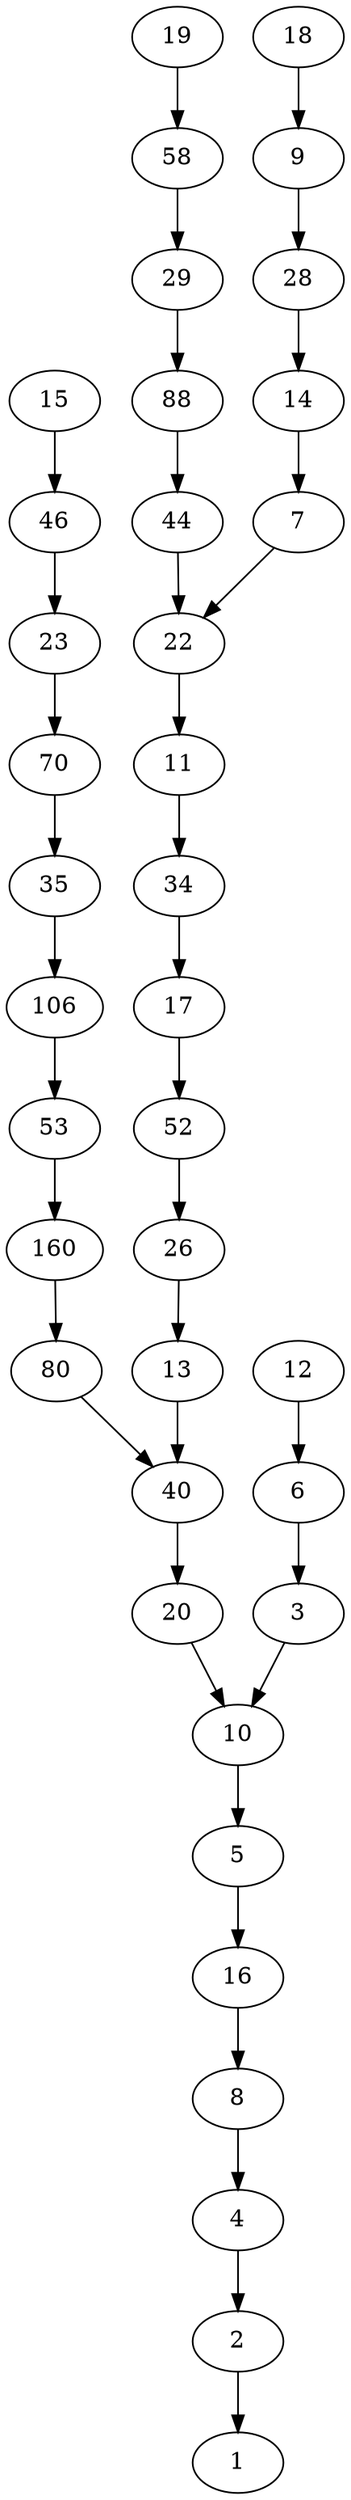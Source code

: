 digraph a {
	2 -> 1
	4 -> 2
	8 -> 4
	16 -> 8
	5 -> 16
	10 -> 5
	20 -> 10
	40 -> 20
	80 -> 40
	160 -> 80
	53 -> 160
	106 -> 53
	35 -> 106
	70 -> 35
	23 -> 70
	46 -> 23
	15 -> 46
	13 -> 40
	26 -> 13
	52 -> 26
	17 -> 52
	34 -> 17
	11 -> 34
	22 -> 11
	44 -> 22
	88 -> 44
	29 -> 88
	58 -> 29
	19 -> 58
	7 -> 22
	14 -> 7
	28 -> 14
	9 -> 28
	18 -> 9
	3 -> 10
	6 -> 3
	12 -> 6
}
